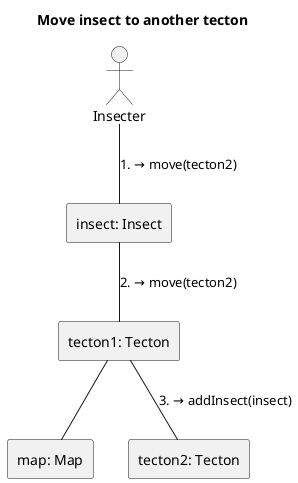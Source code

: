 
@startuml Move insect 
title Move insect to another tecton
skinparam linestyle ortho
actor Insecter as 0
rectangle "map: Map" as 1
rectangle "tecton1: Tecton" as 2.1
rectangle "tecton2: Tecton" as 2.2
rectangle "insect: Insect" as 3

0 -- 3 :  1. → move(tecton2)
3 -- 2.1:  2. → move(tecton2)
2.1 -- 2.2:  3. → addInsect(insect)
2.1 -- 1

@enduml
